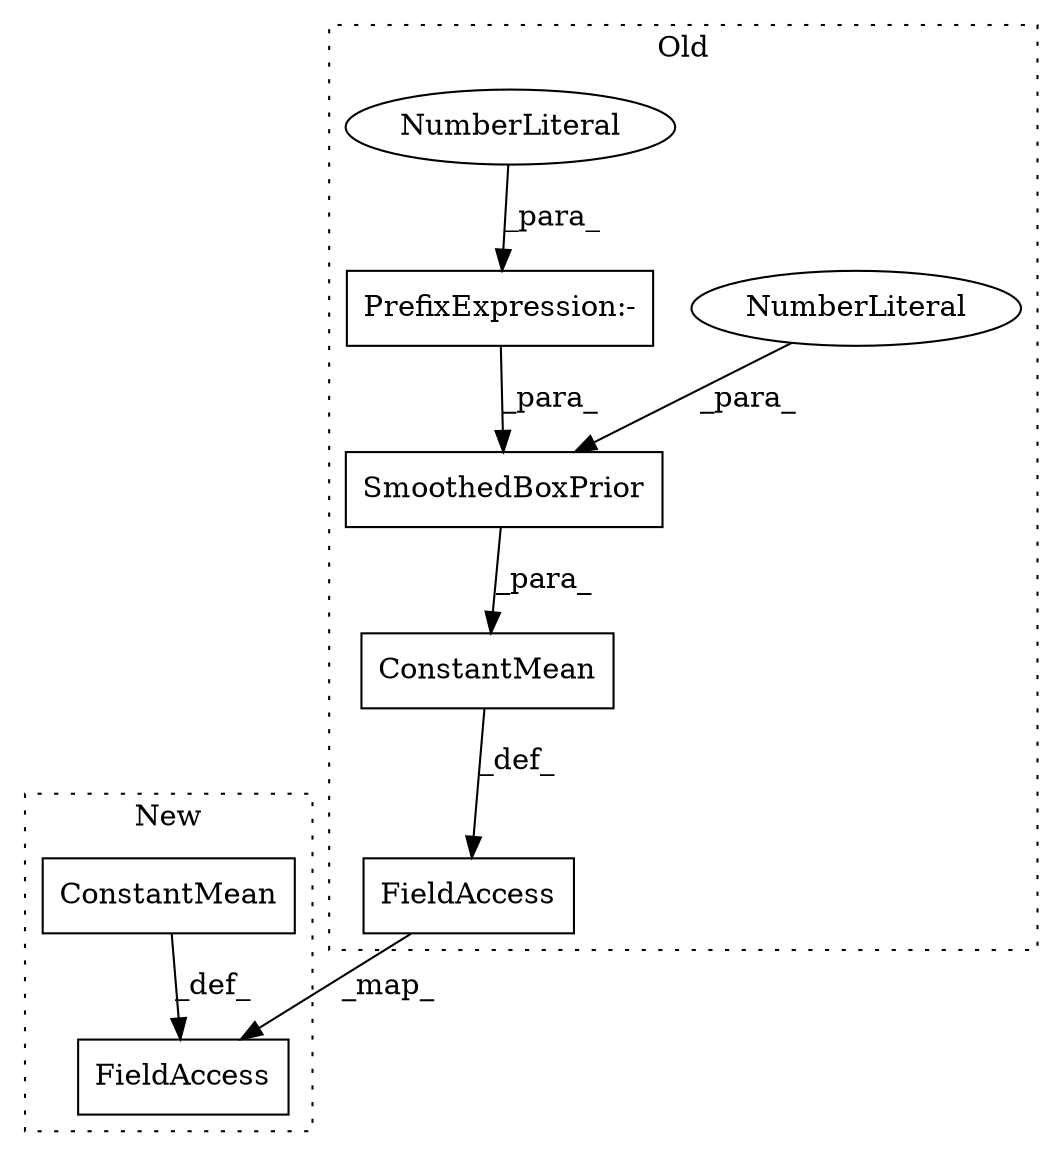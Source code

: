digraph G {
subgraph cluster0 {
1 [label="SmoothedBoxPrior" a="32" s="1073,1104" l="17,1" shape="box"];
3 [label="NumberLiteral" a="34" s="1098" l="6" shape="ellipse"];
4 [label="ConstantMean" a="32" s="1060,1105" l="13,1" shape="box"];
5 [label="PrefixExpression:-" a="38" s="1090" l="1" shape="box"];
6 [label="NumberLiteral" a="34" s="1091" l="6" shape="ellipse"];
7 [label="FieldAccess" a="22" s="1043" l="16" shape="box"];
label = "Old";
style="dotted";
}
subgraph cluster1 {
2 [label="ConstantMean" a="32" s="1398" l="14" shape="box"];
8 [label="FieldAccess" a="22" s="1366" l="16" shape="box"];
label = "New";
style="dotted";
}
1 -> 4 [label="_para_"];
2 -> 8 [label="_def_"];
3 -> 1 [label="_para_"];
4 -> 7 [label="_def_"];
5 -> 1 [label="_para_"];
6 -> 5 [label="_para_"];
7 -> 8 [label="_map_"];
}